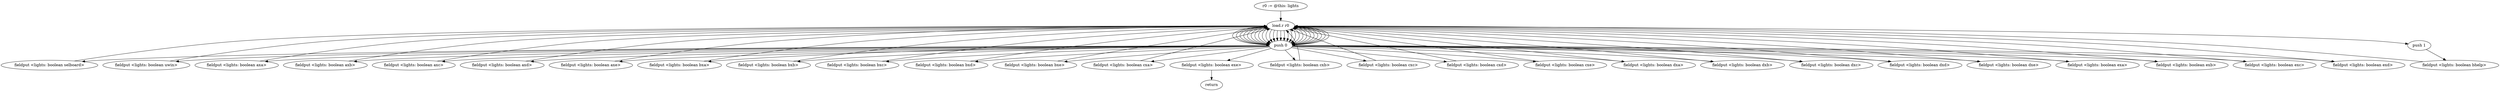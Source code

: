 digraph "" {
    "r0 := @this: lights"
    "load.r r0"
    "r0 := @this: lights"->"load.r r0";
    "push 0"
    "load.r r0"->"push 0";
    "fieldput <lights: boolean selboard>"
    "push 0"->"fieldput <lights: boolean selboard>";
    "fieldput <lights: boolean selboard>"->"load.r r0";
    "push 1"
    "load.r r0"->"push 1";
    "fieldput <lights: boolean bhelp>"
    "push 1"->"fieldput <lights: boolean bhelp>";
    "fieldput <lights: boolean bhelp>"->"load.r r0";
    "load.r r0"->"push 0";
    "fieldput <lights: boolean uwin>"
    "push 0"->"fieldput <lights: boolean uwin>";
    "fieldput <lights: boolean uwin>"->"load.r r0";
    "load.r r0"->"push 0";
    "fieldput <lights: boolean axa>"
    "push 0"->"fieldput <lights: boolean axa>";
    "fieldput <lights: boolean axa>"->"load.r r0";
    "load.r r0"->"push 0";
    "fieldput <lights: boolean axb>"
    "push 0"->"fieldput <lights: boolean axb>";
    "fieldput <lights: boolean axb>"->"load.r r0";
    "load.r r0"->"push 0";
    "fieldput <lights: boolean axc>"
    "push 0"->"fieldput <lights: boolean axc>";
    "fieldput <lights: boolean axc>"->"load.r r0";
    "load.r r0"->"push 0";
    "fieldput <lights: boolean axd>"
    "push 0"->"fieldput <lights: boolean axd>";
    "fieldput <lights: boolean axd>"->"load.r r0";
    "load.r r0"->"push 0";
    "fieldput <lights: boolean axe>"
    "push 0"->"fieldput <lights: boolean axe>";
    "fieldput <lights: boolean axe>"->"load.r r0";
    "load.r r0"->"push 0";
    "fieldput <lights: boolean bxa>"
    "push 0"->"fieldput <lights: boolean bxa>";
    "fieldput <lights: boolean bxa>"->"load.r r0";
    "load.r r0"->"push 0";
    "fieldput <lights: boolean bxb>"
    "push 0"->"fieldput <lights: boolean bxb>";
    "fieldput <lights: boolean bxb>"->"load.r r0";
    "load.r r0"->"push 0";
    "fieldput <lights: boolean bxc>"
    "push 0"->"fieldput <lights: boolean bxc>";
    "fieldput <lights: boolean bxc>"->"load.r r0";
    "load.r r0"->"push 0";
    "fieldput <lights: boolean bxd>"
    "push 0"->"fieldput <lights: boolean bxd>";
    "fieldput <lights: boolean bxd>"->"load.r r0";
    "load.r r0"->"push 0";
    "fieldput <lights: boolean bxe>"
    "push 0"->"fieldput <lights: boolean bxe>";
    "fieldput <lights: boolean bxe>"->"load.r r0";
    "load.r r0"->"push 0";
    "fieldput <lights: boolean cxa>"
    "push 0"->"fieldput <lights: boolean cxa>";
    "fieldput <lights: boolean cxa>"->"load.r r0";
    "load.r r0"->"push 0";
    "fieldput <lights: boolean cxb>"
    "push 0"->"fieldput <lights: boolean cxb>";
    "fieldput <lights: boolean cxb>"->"load.r r0";
    "load.r r0"->"push 0";
    "fieldput <lights: boolean cxc>"
    "push 0"->"fieldput <lights: boolean cxc>";
    "fieldput <lights: boolean cxc>"->"load.r r0";
    "load.r r0"->"push 0";
    "fieldput <lights: boolean cxd>"
    "push 0"->"fieldput <lights: boolean cxd>";
    "fieldput <lights: boolean cxd>"->"load.r r0";
    "load.r r0"->"push 0";
    "fieldput <lights: boolean cxe>"
    "push 0"->"fieldput <lights: boolean cxe>";
    "fieldput <lights: boolean cxe>"->"load.r r0";
    "load.r r0"->"push 0";
    "fieldput <lights: boolean dxa>"
    "push 0"->"fieldput <lights: boolean dxa>";
    "fieldput <lights: boolean dxa>"->"load.r r0";
    "load.r r0"->"push 0";
    "fieldput <lights: boolean dxb>"
    "push 0"->"fieldput <lights: boolean dxb>";
    "fieldput <lights: boolean dxb>"->"load.r r0";
    "load.r r0"->"push 0";
    "fieldput <lights: boolean dxc>"
    "push 0"->"fieldput <lights: boolean dxc>";
    "fieldput <lights: boolean dxc>"->"load.r r0";
    "load.r r0"->"push 0";
    "fieldput <lights: boolean dxd>"
    "push 0"->"fieldput <lights: boolean dxd>";
    "fieldput <lights: boolean dxd>"->"load.r r0";
    "load.r r0"->"push 0";
    "fieldput <lights: boolean dxe>"
    "push 0"->"fieldput <lights: boolean dxe>";
    "fieldput <lights: boolean dxe>"->"load.r r0";
    "load.r r0"->"push 0";
    "fieldput <lights: boolean exa>"
    "push 0"->"fieldput <lights: boolean exa>";
    "fieldput <lights: boolean exa>"->"load.r r0";
    "load.r r0"->"push 0";
    "fieldput <lights: boolean exb>"
    "push 0"->"fieldput <lights: boolean exb>";
    "fieldput <lights: boolean exb>"->"load.r r0";
    "load.r r0"->"push 0";
    "fieldput <lights: boolean exc>"
    "push 0"->"fieldput <lights: boolean exc>";
    "fieldput <lights: boolean exc>"->"load.r r0";
    "load.r r0"->"push 0";
    "fieldput <lights: boolean exd>"
    "push 0"->"fieldput <lights: boolean exd>";
    "fieldput <lights: boolean exd>"->"load.r r0";
    "load.r r0"->"push 0";
    "fieldput <lights: boolean exe>"
    "push 0"->"fieldput <lights: boolean exe>";
    "return"
    "fieldput <lights: boolean exe>"->"return";
}
